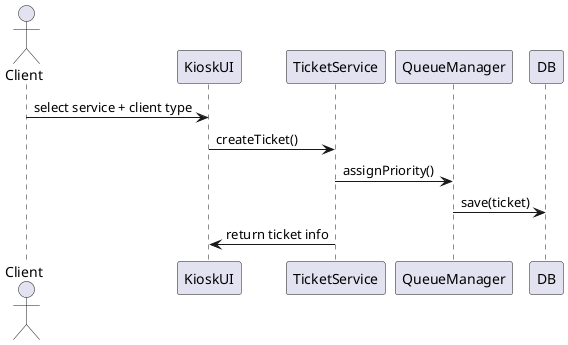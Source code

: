 @startuml createTicket
actor Client
participant KioskUI
participant TicketService
participant QueueManager
participant DB


Client -> KioskUI: select service + client type
KioskUI -> TicketService: createTicket()
TicketService -> QueueManager: assignPriority()
QueueManager -> DB: save(ticket)
TicketService -> KioskUI: return ticket info
@enduml